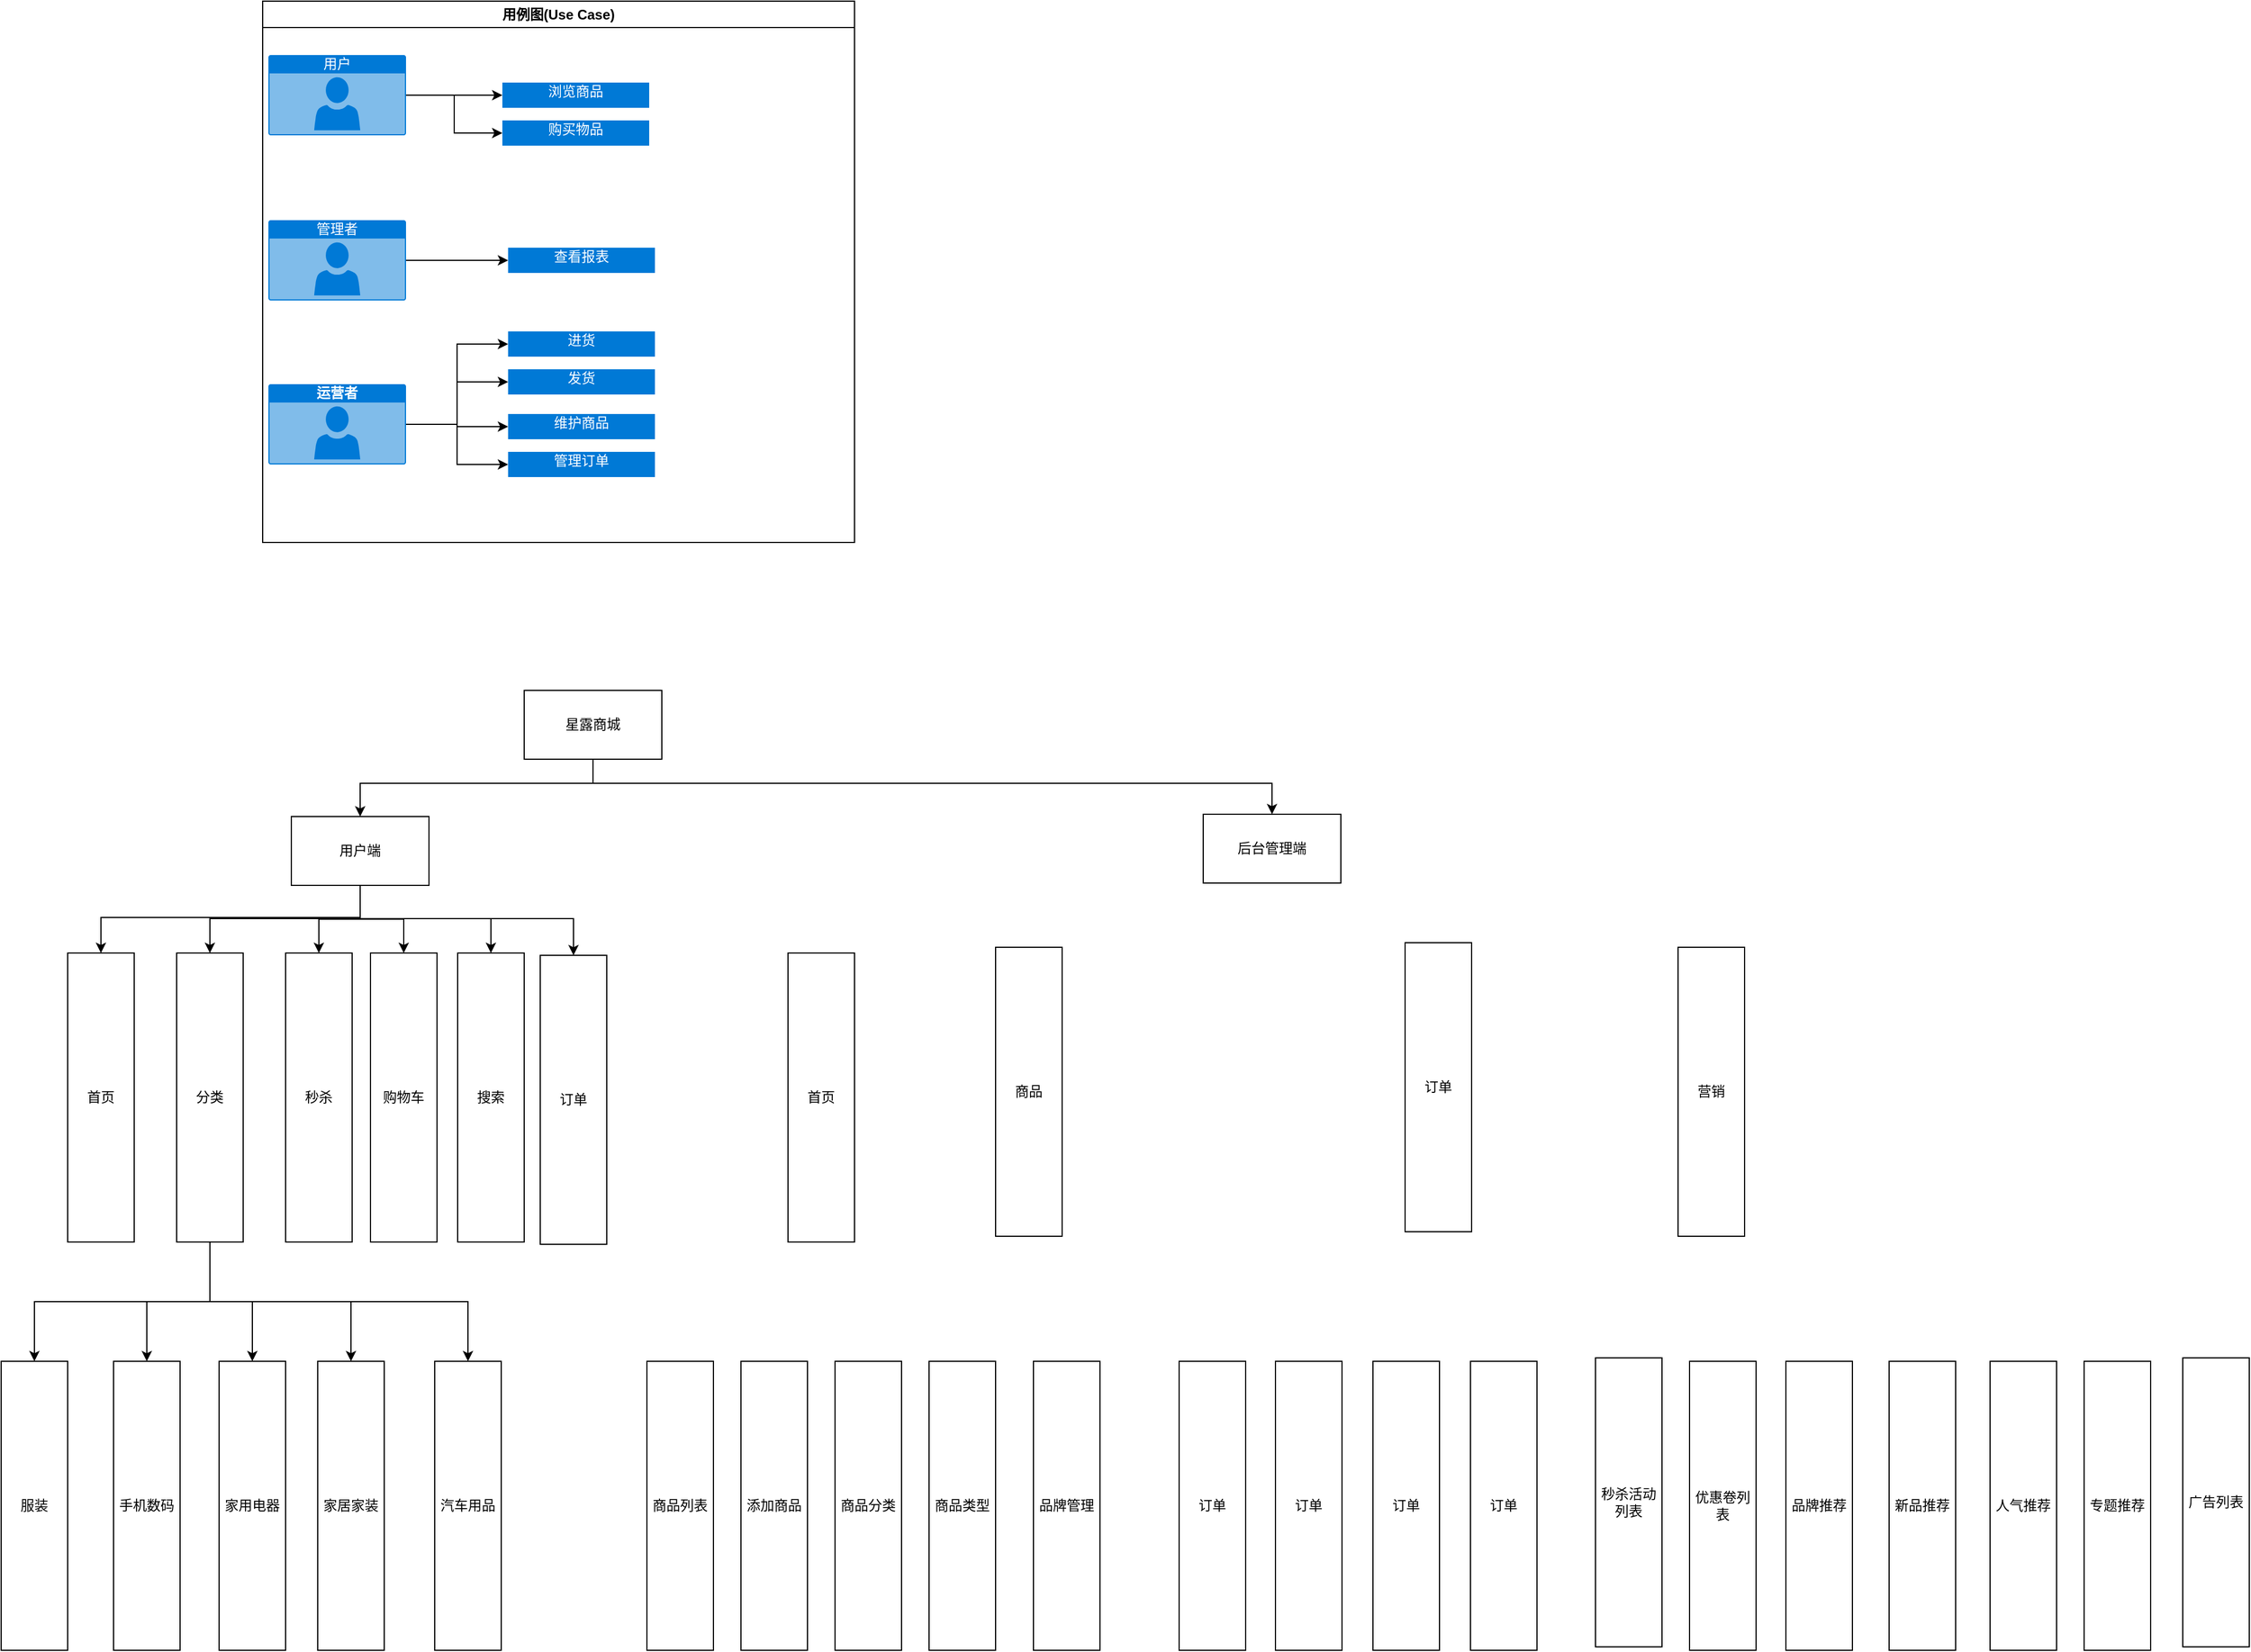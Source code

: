 <mxfile version="26.1.1">
  <diagram name="第 1 页" id="zI-GEJcVa0QLz6d-LR4Y">
    <mxGraphModel dx="4695" dy="2743" grid="0" gridSize="10" guides="1" tooltips="1" connect="1" arrows="1" fold="1" page="0" pageScale="1" pageWidth="827" pageHeight="1169" math="0" shadow="0">
      <root>
        <mxCell id="0" />
        <mxCell id="1" parent="0" />
        <mxCell id="y7e35RRzxYH9MTJGS3jM-2" value="用例图(Use Case)" style="swimlane;whiteSpace=wrap;html=1;" parent="1" vertex="1">
          <mxGeometry x="662" y="243" width="516" height="472" as="geometry" />
        </mxCell>
        <mxCell id="y7e35RRzxYH9MTJGS3jM-10" value="" style="edgeStyle=orthogonalEdgeStyle;rounded=0;orthogonalLoop=1;jettySize=auto;html=1;" parent="y7e35RRzxYH9MTJGS3jM-2" source="y7e35RRzxYH9MTJGS3jM-6" target="y7e35RRzxYH9MTJGS3jM-9" edge="1">
          <mxGeometry relative="1" as="geometry" />
        </mxCell>
        <mxCell id="y7e35RRzxYH9MTJGS3jM-14" style="edgeStyle=orthogonalEdgeStyle;rounded=0;orthogonalLoop=1;jettySize=auto;html=1;entryX=0;entryY=0.5;entryDx=0;entryDy=0;" parent="y7e35RRzxYH9MTJGS3jM-2" source="y7e35RRzxYH9MTJGS3jM-6" target="y7e35RRzxYH9MTJGS3jM-13" edge="1">
          <mxGeometry relative="1" as="geometry" />
        </mxCell>
        <mxCell id="y7e35RRzxYH9MTJGS3jM-6" value="用户" style="html=1;whiteSpace=wrap;strokeColor=none;fillColor=#0079D6;labelPosition=center;verticalLabelPosition=middle;verticalAlign=top;align=center;fontSize=12;outlineConnect=0;spacingTop=-6;fontColor=#FFFFFF;sketch=0;shape=mxgraph.sitemap.user;" parent="y7e35RRzxYH9MTJGS3jM-2" vertex="1">
          <mxGeometry x="5" y="47" width="120" height="70" as="geometry" />
        </mxCell>
        <mxCell id="y7e35RRzxYH9MTJGS3jM-16" style="edgeStyle=orthogonalEdgeStyle;rounded=0;orthogonalLoop=1;jettySize=auto;html=1;entryX=0;entryY=0.5;entryDx=0;entryDy=0;" parent="y7e35RRzxYH9MTJGS3jM-2" source="y7e35RRzxYH9MTJGS3jM-7" target="y7e35RRzxYH9MTJGS3jM-15" edge="1">
          <mxGeometry relative="1" as="geometry" />
        </mxCell>
        <mxCell id="y7e35RRzxYH9MTJGS3jM-7" value="管理者" style="html=1;whiteSpace=wrap;strokeColor=none;fillColor=#0079D6;labelPosition=center;verticalLabelPosition=middle;verticalAlign=top;align=center;fontSize=12;outlineConnect=0;spacingTop=-6;fontColor=#FFFFFF;sketch=0;shape=mxgraph.sitemap.user;" parent="y7e35RRzxYH9MTJGS3jM-2" vertex="1">
          <mxGeometry x="5" y="191" width="120" height="70" as="geometry" />
        </mxCell>
        <mxCell id="y7e35RRzxYH9MTJGS3jM-21" style="edgeStyle=orthogonalEdgeStyle;rounded=0;orthogonalLoop=1;jettySize=auto;html=1;entryX=0;entryY=0.5;entryDx=0;entryDy=0;" parent="y7e35RRzxYH9MTJGS3jM-2" source="y7e35RRzxYH9MTJGS3jM-8" target="y7e35RRzxYH9MTJGS3jM-17" edge="1">
          <mxGeometry relative="1" as="geometry" />
        </mxCell>
        <mxCell id="y7e35RRzxYH9MTJGS3jM-22" style="edgeStyle=orthogonalEdgeStyle;rounded=0;orthogonalLoop=1;jettySize=auto;html=1;" parent="y7e35RRzxYH9MTJGS3jM-2" source="y7e35RRzxYH9MTJGS3jM-8" target="y7e35RRzxYH9MTJGS3jM-18" edge="1">
          <mxGeometry relative="1" as="geometry" />
        </mxCell>
        <mxCell id="y7e35RRzxYH9MTJGS3jM-23" style="edgeStyle=orthogonalEdgeStyle;rounded=0;orthogonalLoop=1;jettySize=auto;html=1;entryX=0;entryY=0.5;entryDx=0;entryDy=0;" parent="y7e35RRzxYH9MTJGS3jM-2" source="y7e35RRzxYH9MTJGS3jM-8" target="y7e35RRzxYH9MTJGS3jM-19" edge="1">
          <mxGeometry relative="1" as="geometry" />
        </mxCell>
        <mxCell id="y7e35RRzxYH9MTJGS3jM-24" style="edgeStyle=orthogonalEdgeStyle;rounded=0;orthogonalLoop=1;jettySize=auto;html=1;entryX=0;entryY=0.5;entryDx=0;entryDy=0;" parent="y7e35RRzxYH9MTJGS3jM-2" source="y7e35RRzxYH9MTJGS3jM-8" target="y7e35RRzxYH9MTJGS3jM-20" edge="1">
          <mxGeometry relative="1" as="geometry" />
        </mxCell>
        <mxCell id="y7e35RRzxYH9MTJGS3jM-8" value="运营者" style="html=1;whiteSpace=wrap;strokeColor=none;fillColor=#0079D6;labelPosition=center;verticalLabelPosition=middle;verticalAlign=top;align=center;fontSize=12;outlineConnect=0;spacingTop=-6;fontColor=#FFFFFF;sketch=0;shape=mxgraph.sitemap.user;fontStyle=1" parent="y7e35RRzxYH9MTJGS3jM-2" vertex="1">
          <mxGeometry x="5" y="334" width="120" height="70" as="geometry" />
        </mxCell>
        <mxCell id="y7e35RRzxYH9MTJGS3jM-9" value="浏览商品" style="whiteSpace=wrap;html=1;verticalAlign=top;fillColor=#0079D6;strokeColor=none;fontColor=#FFFFFF;spacingTop=-6;sketch=0;" parent="y7e35RRzxYH9MTJGS3jM-2" vertex="1">
          <mxGeometry x="209" y="71" width="128" height="22" as="geometry" />
        </mxCell>
        <mxCell id="y7e35RRzxYH9MTJGS3jM-13" value="购买物品" style="whiteSpace=wrap;html=1;verticalAlign=top;fillColor=#0079D6;strokeColor=none;fontColor=#FFFFFF;spacingTop=-6;sketch=0;" parent="y7e35RRzxYH9MTJGS3jM-2" vertex="1">
          <mxGeometry x="209" y="104" width="128" height="22" as="geometry" />
        </mxCell>
        <mxCell id="y7e35RRzxYH9MTJGS3jM-15" value="查看报表" style="whiteSpace=wrap;html=1;verticalAlign=top;fillColor=#0079D6;strokeColor=none;fontColor=#FFFFFF;spacingTop=-6;sketch=0;" parent="y7e35RRzxYH9MTJGS3jM-2" vertex="1">
          <mxGeometry x="214" y="215" width="128" height="22" as="geometry" />
        </mxCell>
        <mxCell id="y7e35RRzxYH9MTJGS3jM-17" value="进货" style="whiteSpace=wrap;html=1;verticalAlign=top;fillColor=#0079D6;strokeColor=none;fontColor=#FFFFFF;spacingTop=-6;sketch=0;" parent="y7e35RRzxYH9MTJGS3jM-2" vertex="1">
          <mxGeometry x="214" y="288" width="128" height="22" as="geometry" />
        </mxCell>
        <mxCell id="y7e35RRzxYH9MTJGS3jM-18" value="发货" style="whiteSpace=wrap;html=1;verticalAlign=top;fillColor=#0079D6;strokeColor=none;fontColor=#FFFFFF;spacingTop=-6;sketch=0;" parent="y7e35RRzxYH9MTJGS3jM-2" vertex="1">
          <mxGeometry x="214" y="321" width="128" height="22" as="geometry" />
        </mxCell>
        <mxCell id="y7e35RRzxYH9MTJGS3jM-19" value="维护商品" style="whiteSpace=wrap;html=1;verticalAlign=top;fillColor=#0079D6;strokeColor=none;fontColor=#FFFFFF;spacingTop=-6;sketch=0;" parent="y7e35RRzxYH9MTJGS3jM-2" vertex="1">
          <mxGeometry x="214" y="360" width="128" height="22" as="geometry" />
        </mxCell>
        <mxCell id="y7e35RRzxYH9MTJGS3jM-20" value="管理订单" style="whiteSpace=wrap;html=1;verticalAlign=top;fillColor=#0079D6;strokeColor=none;fontColor=#FFFFFF;spacingTop=-6;sketch=0;" parent="y7e35RRzxYH9MTJGS3jM-2" vertex="1">
          <mxGeometry x="214" y="393" width="128" height="22" as="geometry" />
        </mxCell>
        <mxCell id="sWnjlbS8qjmlmMA9JyFx-29" style="edgeStyle=orthogonalEdgeStyle;rounded=0;orthogonalLoop=1;jettySize=auto;html=1;entryX=0.5;entryY=0;entryDx=0;entryDy=0;" edge="1" parent="1" source="sWnjlbS8qjmlmMA9JyFx-1" target="sWnjlbS8qjmlmMA9JyFx-2">
          <mxGeometry relative="1" as="geometry">
            <Array as="points">
              <mxPoint x="950" y="925" />
              <mxPoint x="747" y="925" />
            </Array>
          </mxGeometry>
        </mxCell>
        <mxCell id="sWnjlbS8qjmlmMA9JyFx-30" style="edgeStyle=orthogonalEdgeStyle;rounded=0;orthogonalLoop=1;jettySize=auto;html=1;entryX=0.5;entryY=0;entryDx=0;entryDy=0;" edge="1" parent="1" source="sWnjlbS8qjmlmMA9JyFx-1" target="sWnjlbS8qjmlmMA9JyFx-3">
          <mxGeometry relative="1" as="geometry">
            <Array as="points">
              <mxPoint x="950" y="925" />
              <mxPoint x="1542" y="925" />
            </Array>
          </mxGeometry>
        </mxCell>
        <mxCell id="sWnjlbS8qjmlmMA9JyFx-1" value="星露商城" style="rounded=0;whiteSpace=wrap;html=1;" vertex="1" parent="1">
          <mxGeometry x="890" y="844" width="120" height="60" as="geometry" />
        </mxCell>
        <mxCell id="sWnjlbS8qjmlmMA9JyFx-23" style="edgeStyle=orthogonalEdgeStyle;rounded=0;orthogonalLoop=1;jettySize=auto;html=1;" edge="1" parent="1" source="sWnjlbS8qjmlmMA9JyFx-2" target="sWnjlbS8qjmlmMA9JyFx-5">
          <mxGeometry relative="1" as="geometry">
            <Array as="points">
              <mxPoint x="747" y="1042" />
              <mxPoint x="521" y="1042" />
            </Array>
          </mxGeometry>
        </mxCell>
        <mxCell id="sWnjlbS8qjmlmMA9JyFx-24" style="edgeStyle=orthogonalEdgeStyle;rounded=0;orthogonalLoop=1;jettySize=auto;html=1;entryX=0.5;entryY=0;entryDx=0;entryDy=0;" edge="1" parent="1" source="sWnjlbS8qjmlmMA9JyFx-2" target="sWnjlbS8qjmlmMA9JyFx-14">
          <mxGeometry relative="1" as="geometry" />
        </mxCell>
        <mxCell id="sWnjlbS8qjmlmMA9JyFx-25" style="edgeStyle=orthogonalEdgeStyle;rounded=0;orthogonalLoop=1;jettySize=auto;html=1;" edge="1" parent="1" source="sWnjlbS8qjmlmMA9JyFx-2" target="sWnjlbS8qjmlmMA9JyFx-7">
          <mxGeometry relative="1" as="geometry" />
        </mxCell>
        <mxCell id="sWnjlbS8qjmlmMA9JyFx-26" style="edgeStyle=orthogonalEdgeStyle;rounded=0;orthogonalLoop=1;jettySize=auto;html=1;" edge="1" parent="1" source="sWnjlbS8qjmlmMA9JyFx-2" target="sWnjlbS8qjmlmMA9JyFx-8">
          <mxGeometry relative="1" as="geometry">
            <Array as="points">
              <mxPoint x="747" y="1043" />
              <mxPoint x="861" y="1043" />
            </Array>
          </mxGeometry>
        </mxCell>
        <mxCell id="sWnjlbS8qjmlmMA9JyFx-27" style="edgeStyle=orthogonalEdgeStyle;rounded=0;orthogonalLoop=1;jettySize=auto;html=1;" edge="1" parent="1" source="sWnjlbS8qjmlmMA9JyFx-2" target="sWnjlbS8qjmlmMA9JyFx-6">
          <mxGeometry relative="1" as="geometry">
            <Array as="points">
              <mxPoint x="747" y="1043" />
              <mxPoint x="616" y="1043" />
            </Array>
          </mxGeometry>
        </mxCell>
        <mxCell id="sWnjlbS8qjmlmMA9JyFx-28" style="edgeStyle=orthogonalEdgeStyle;rounded=0;orthogonalLoop=1;jettySize=auto;html=1;entryX=0.5;entryY=0;entryDx=0;entryDy=0;" edge="1" parent="1" source="sWnjlbS8qjmlmMA9JyFx-2" target="sWnjlbS8qjmlmMA9JyFx-9">
          <mxGeometry relative="1" as="geometry">
            <Array as="points">
              <mxPoint x="747" y="1043" />
              <mxPoint x="933" y="1043" />
            </Array>
          </mxGeometry>
        </mxCell>
        <mxCell id="sWnjlbS8qjmlmMA9JyFx-2" value="用户端" style="rounded=0;whiteSpace=wrap;html=1;" vertex="1" parent="1">
          <mxGeometry x="687" y="954" width="120" height="60" as="geometry" />
        </mxCell>
        <mxCell id="sWnjlbS8qjmlmMA9JyFx-3" value="后台管理端" style="rounded=0;whiteSpace=wrap;html=1;" vertex="1" parent="1">
          <mxGeometry x="1482" y="952" width="120" height="60" as="geometry" />
        </mxCell>
        <mxCell id="sWnjlbS8qjmlmMA9JyFx-5" value="首页" style="rounded=0;whiteSpace=wrap;html=1;" vertex="1" parent="1">
          <mxGeometry x="492" y="1073" width="58" height="252" as="geometry" />
        </mxCell>
        <mxCell id="sWnjlbS8qjmlmMA9JyFx-16" value="" style="edgeStyle=orthogonalEdgeStyle;rounded=0;orthogonalLoop=1;jettySize=auto;html=1;" edge="1" parent="1" source="sWnjlbS8qjmlmMA9JyFx-6" target="sWnjlbS8qjmlmMA9JyFx-12">
          <mxGeometry relative="1" as="geometry" />
        </mxCell>
        <mxCell id="sWnjlbS8qjmlmMA9JyFx-17" style="edgeStyle=orthogonalEdgeStyle;rounded=0;orthogonalLoop=1;jettySize=auto;html=1;" edge="1" parent="1" source="sWnjlbS8qjmlmMA9JyFx-6" target="sWnjlbS8qjmlmMA9JyFx-11">
          <mxGeometry relative="1" as="geometry" />
        </mxCell>
        <mxCell id="sWnjlbS8qjmlmMA9JyFx-20" style="edgeStyle=orthogonalEdgeStyle;rounded=0;orthogonalLoop=1;jettySize=auto;html=1;" edge="1" parent="1" source="sWnjlbS8qjmlmMA9JyFx-6" target="sWnjlbS8qjmlmMA9JyFx-13">
          <mxGeometry relative="1" as="geometry">
            <Array as="points">
              <mxPoint x="616" y="1377" />
              <mxPoint x="739" y="1377" />
            </Array>
          </mxGeometry>
        </mxCell>
        <mxCell id="sWnjlbS8qjmlmMA9JyFx-21" style="edgeStyle=orthogonalEdgeStyle;rounded=0;orthogonalLoop=1;jettySize=auto;html=1;" edge="1" parent="1" source="sWnjlbS8qjmlmMA9JyFx-6" target="sWnjlbS8qjmlmMA9JyFx-15">
          <mxGeometry relative="1" as="geometry">
            <Array as="points">
              <mxPoint x="616" y="1377" />
              <mxPoint x="841" y="1377" />
            </Array>
          </mxGeometry>
        </mxCell>
        <mxCell id="sWnjlbS8qjmlmMA9JyFx-22" style="edgeStyle=orthogonalEdgeStyle;rounded=0;orthogonalLoop=1;jettySize=auto;html=1;entryX=0.5;entryY=0;entryDx=0;entryDy=0;" edge="1" parent="1" source="sWnjlbS8qjmlmMA9JyFx-6" target="sWnjlbS8qjmlmMA9JyFx-10">
          <mxGeometry relative="1" as="geometry">
            <Array as="points">
              <mxPoint x="616" y="1377" />
              <mxPoint x="463" y="1377" />
            </Array>
          </mxGeometry>
        </mxCell>
        <mxCell id="sWnjlbS8qjmlmMA9JyFx-6" value="分类&lt;span style=&quot;color: rgba(0, 0, 0, 0); font-family: monospace; font-size: 0px; text-align: start; text-wrap-mode: nowrap;&quot;&gt;%3CmxGraphModel%3E%3Croot%3E%3CmxCell%20id%3D%220%22%2F%3E%3CmxCell%20id%3D%221%22%20parent%3D%220%22%2F%3E%3CmxCell%20id%3D%222%22%20value%3D%22%E9%A6%96%E9%A1%B5%22%20style%3D%22rounded%3D0%3BwhiteSpace%3Dwrap%3Bhtml%3D1%3B%22%20vertex%3D%221%22%20parent%3D%221%22%3E%3CmxGeometry%20x%3D%22583%22%20y%3D%221084%22%20width%3D%2258%22%20height%3D%22252%22%20as%3D%22geometry%22%2F%3E%3C%2FmxCell%3E%3C%2Froot%3E%3C%2FmxGraphModel%3E&lt;/span&gt;" style="rounded=0;whiteSpace=wrap;html=1;" vertex="1" parent="1">
          <mxGeometry x="587" y="1073" width="58" height="252" as="geometry" />
        </mxCell>
        <mxCell id="sWnjlbS8qjmlmMA9JyFx-7" value="购物车" style="rounded=0;whiteSpace=wrap;html=1;" vertex="1" parent="1">
          <mxGeometry x="756" y="1073" width="58" height="252" as="geometry" />
        </mxCell>
        <mxCell id="sWnjlbS8qjmlmMA9JyFx-8" value="搜索" style="rounded=0;whiteSpace=wrap;html=1;" vertex="1" parent="1">
          <mxGeometry x="832" y="1073" width="58" height="252" as="geometry" />
        </mxCell>
        <mxCell id="sWnjlbS8qjmlmMA9JyFx-9" value="订单" style="rounded=0;whiteSpace=wrap;html=1;" vertex="1" parent="1">
          <mxGeometry x="904" y="1075" width="58" height="252" as="geometry" />
        </mxCell>
        <mxCell id="sWnjlbS8qjmlmMA9JyFx-10" value="服装" style="rounded=0;whiteSpace=wrap;html=1;" vertex="1" parent="1">
          <mxGeometry x="434" y="1429" width="58" height="252" as="geometry" />
        </mxCell>
        <mxCell id="sWnjlbS8qjmlmMA9JyFx-11" value="家用电器" style="rounded=0;whiteSpace=wrap;html=1;" vertex="1" parent="1">
          <mxGeometry x="624" y="1429" width="58" height="252" as="geometry" />
        </mxCell>
        <mxCell id="sWnjlbS8qjmlmMA9JyFx-12" value="手机数码" style="rounded=0;whiteSpace=wrap;html=1;" vertex="1" parent="1">
          <mxGeometry x="532" y="1429" width="58" height="252" as="geometry" />
        </mxCell>
        <mxCell id="sWnjlbS8qjmlmMA9JyFx-13" value="家居家装" style="rounded=0;whiteSpace=wrap;html=1;" vertex="1" parent="1">
          <mxGeometry x="710" y="1429" width="58" height="252" as="geometry" />
        </mxCell>
        <mxCell id="sWnjlbS8qjmlmMA9JyFx-14" value="秒杀" style="rounded=0;whiteSpace=wrap;html=1;" vertex="1" parent="1">
          <mxGeometry x="682" y="1073" width="58" height="252" as="geometry" />
        </mxCell>
        <mxCell id="sWnjlbS8qjmlmMA9JyFx-15" value="汽车用品" style="rounded=0;whiteSpace=wrap;html=1;" vertex="1" parent="1">
          <mxGeometry x="812" y="1429" width="58" height="252" as="geometry" />
        </mxCell>
        <mxCell id="sWnjlbS8qjmlmMA9JyFx-31" value="首页" style="rounded=0;whiteSpace=wrap;html=1;" vertex="1" parent="1">
          <mxGeometry x="1120" y="1073" width="58" height="252" as="geometry" />
        </mxCell>
        <mxCell id="sWnjlbS8qjmlmMA9JyFx-32" value="商品" style="rounded=0;whiteSpace=wrap;html=1;" vertex="1" parent="1">
          <mxGeometry x="1301" y="1068" width="58" height="252" as="geometry" />
        </mxCell>
        <mxCell id="sWnjlbS8qjmlmMA9JyFx-33" value="订单" style="rounded=0;whiteSpace=wrap;html=1;" vertex="1" parent="1">
          <mxGeometry x="1658" y="1064" width="58" height="252" as="geometry" />
        </mxCell>
        <mxCell id="sWnjlbS8qjmlmMA9JyFx-34" value="营销" style="rounded=0;whiteSpace=wrap;html=1;" vertex="1" parent="1">
          <mxGeometry x="1896" y="1068" width="58" height="252" as="geometry" />
        </mxCell>
        <mxCell id="sWnjlbS8qjmlmMA9JyFx-35" value="添加商品" style="rounded=0;whiteSpace=wrap;html=1;" vertex="1" parent="1">
          <mxGeometry x="1079" y="1429" width="58" height="252" as="geometry" />
        </mxCell>
        <mxCell id="sWnjlbS8qjmlmMA9JyFx-36" value="商品列表" style="rounded=0;whiteSpace=wrap;html=1;" vertex="1" parent="1">
          <mxGeometry x="997" y="1429" width="58" height="252" as="geometry" />
        </mxCell>
        <mxCell id="sWnjlbS8qjmlmMA9JyFx-37" value="商品分类" style="rounded=0;whiteSpace=wrap;html=1;" vertex="1" parent="1">
          <mxGeometry x="1161" y="1429" width="58" height="252" as="geometry" />
        </mxCell>
        <mxCell id="sWnjlbS8qjmlmMA9JyFx-38" value="商品类型" style="rounded=0;whiteSpace=wrap;html=1;" vertex="1" parent="1">
          <mxGeometry x="1243" y="1429" width="58" height="252" as="geometry" />
        </mxCell>
        <mxCell id="sWnjlbS8qjmlmMA9JyFx-39" value="品牌管理" style="rounded=0;whiteSpace=wrap;html=1;" vertex="1" parent="1">
          <mxGeometry x="1334" y="1429" width="58" height="252" as="geometry" />
        </mxCell>
        <mxCell id="sWnjlbS8qjmlmMA9JyFx-40" value="订单" style="rounded=0;whiteSpace=wrap;html=1;" vertex="1" parent="1">
          <mxGeometry x="1715" y="1429" width="58" height="252" as="geometry" />
        </mxCell>
        <mxCell id="sWnjlbS8qjmlmMA9JyFx-41" value="订单" style="rounded=0;whiteSpace=wrap;html=1;" vertex="1" parent="1">
          <mxGeometry x="1461" y="1429" width="58" height="252" as="geometry" />
        </mxCell>
        <mxCell id="sWnjlbS8qjmlmMA9JyFx-42" value="订单" style="rounded=0;whiteSpace=wrap;html=1;" vertex="1" parent="1">
          <mxGeometry x="1545" y="1429" width="58" height="252" as="geometry" />
        </mxCell>
        <mxCell id="sWnjlbS8qjmlmMA9JyFx-43" value="订单" style="rounded=0;whiteSpace=wrap;html=1;" vertex="1" parent="1">
          <mxGeometry x="1630" y="1429" width="58" height="252" as="geometry" />
        </mxCell>
        <mxCell id="sWnjlbS8qjmlmMA9JyFx-44" value="秒杀活动列表" style="rounded=0;whiteSpace=wrap;html=1;" vertex="1" parent="1">
          <mxGeometry x="1824" y="1426" width="58" height="252" as="geometry" />
        </mxCell>
        <mxCell id="sWnjlbS8qjmlmMA9JyFx-45" value="优惠卷列表" style="rounded=0;whiteSpace=wrap;html=1;" vertex="1" parent="1">
          <mxGeometry x="1906" y="1429" width="58" height="252" as="geometry" />
        </mxCell>
        <mxCell id="sWnjlbS8qjmlmMA9JyFx-46" value="品牌推荐" style="rounded=0;whiteSpace=wrap;html=1;" vertex="1" parent="1">
          <mxGeometry x="1990" y="1429" width="58" height="252" as="geometry" />
        </mxCell>
        <mxCell id="sWnjlbS8qjmlmMA9JyFx-47" value="新品推荐" style="rounded=0;whiteSpace=wrap;html=1;" vertex="1" parent="1">
          <mxGeometry x="2080" y="1429" width="58" height="252" as="geometry" />
        </mxCell>
        <mxCell id="sWnjlbS8qjmlmMA9JyFx-48" value="人气推荐" style="rounded=0;whiteSpace=wrap;html=1;" vertex="1" parent="1">
          <mxGeometry x="2168" y="1429" width="58" height="252" as="geometry" />
        </mxCell>
        <mxCell id="sWnjlbS8qjmlmMA9JyFx-49" value="专题推荐" style="rounded=0;whiteSpace=wrap;html=1;" vertex="1" parent="1">
          <mxGeometry x="2250" y="1429" width="58" height="252" as="geometry" />
        </mxCell>
        <mxCell id="sWnjlbS8qjmlmMA9JyFx-50" value="广告列表" style="rounded=0;whiteSpace=wrap;html=1;" vertex="1" parent="1">
          <mxGeometry x="2336" y="1426" width="58" height="252" as="geometry" />
        </mxCell>
      </root>
    </mxGraphModel>
  </diagram>
</mxfile>
